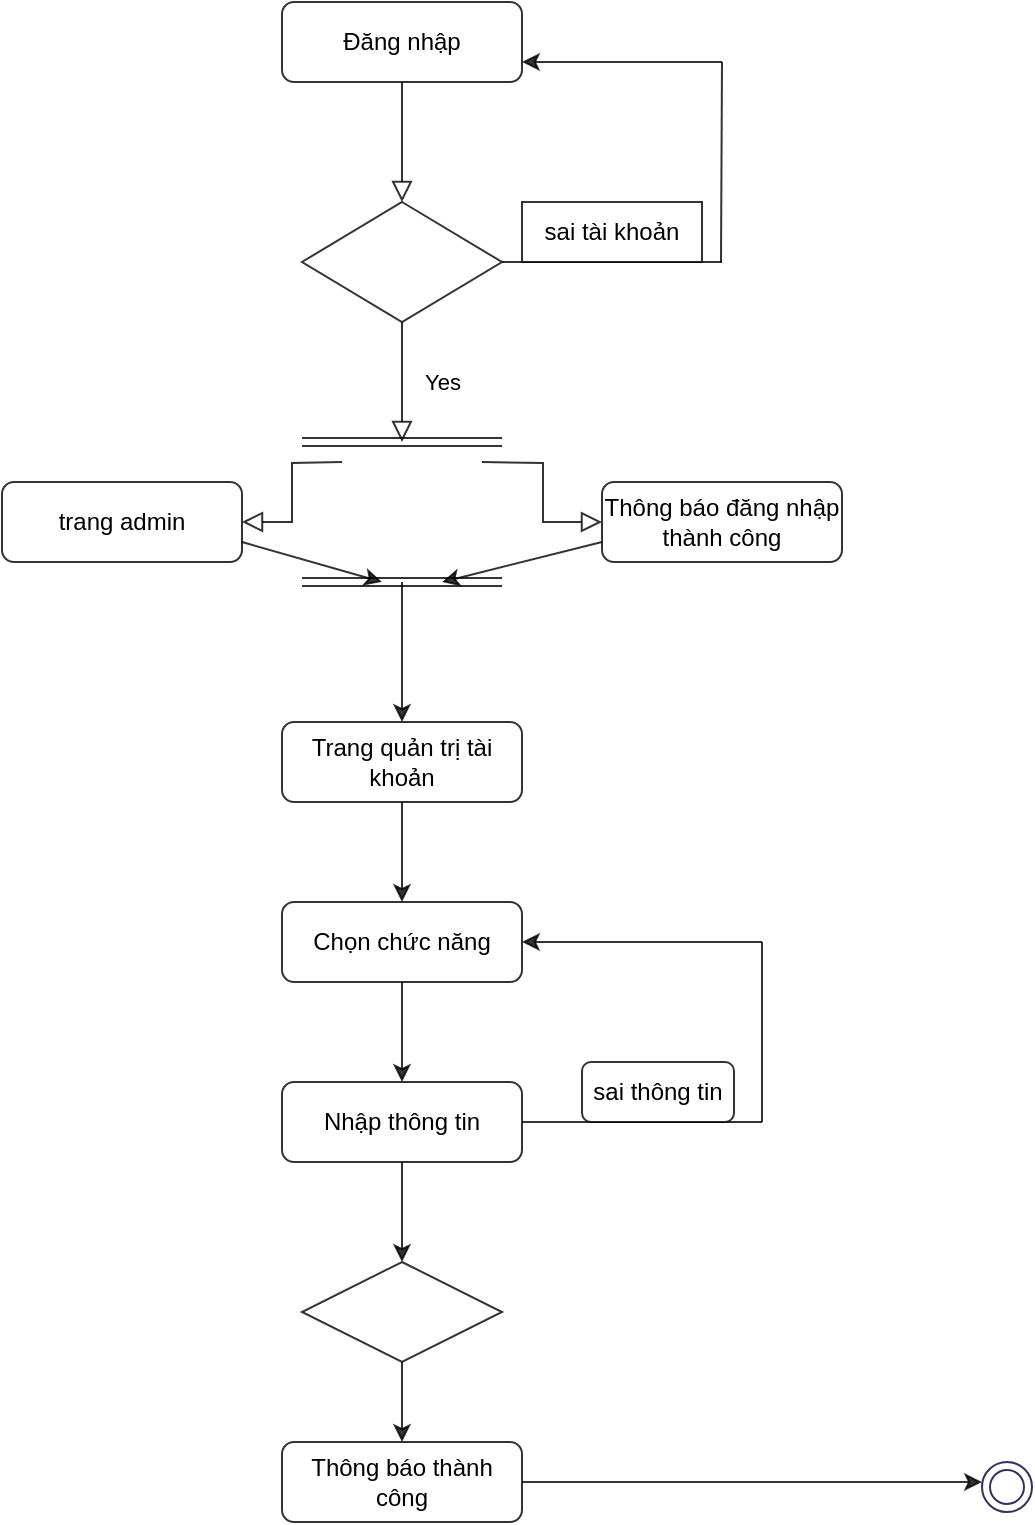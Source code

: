 <mxfile version="15.3.8" type="github" pages="4">
  <diagram id="C5RBs43oDa-KdzZeNtuy" name="Page-1">
    <mxGraphModel dx="782" dy="706" grid="0" gridSize="10" guides="1" tooltips="1" connect="1" arrows="1" fold="1" page="1" pageScale="1" pageWidth="827" pageHeight="1169" math="0" shadow="0">
      <root>
        <mxCell id="WIyWlLk6GJQsqaUBKTNV-0" />
        <mxCell id="WIyWlLk6GJQsqaUBKTNV-1" parent="WIyWlLk6GJQsqaUBKTNV-0" />
        <mxCell id="WIyWlLk6GJQsqaUBKTNV-2" value="" style="rounded=0;html=1;jettySize=auto;orthogonalLoop=1;fontSize=11;endArrow=block;endFill=0;endSize=8;strokeWidth=1;shadow=0;labelBackgroundColor=none;edgeStyle=orthogonalEdgeStyle;opacity=80;" parent="WIyWlLk6GJQsqaUBKTNV-1" source="WIyWlLk6GJQsqaUBKTNV-3" target="WIyWlLk6GJQsqaUBKTNV-6" edge="1">
          <mxGeometry relative="1" as="geometry" />
        </mxCell>
        <mxCell id="WIyWlLk6GJQsqaUBKTNV-3" value="Đăng nhập" style="rounded=1;whiteSpace=wrap;html=1;fontSize=12;glass=0;strokeWidth=1;shadow=0;opacity=80;" parent="WIyWlLk6GJQsqaUBKTNV-1" vertex="1">
          <mxGeometry x="160" y="70" width="120" height="40" as="geometry" />
        </mxCell>
        <mxCell id="WIyWlLk6GJQsqaUBKTNV-4" value="Yes" style="rounded=0;html=1;jettySize=auto;orthogonalLoop=1;fontSize=11;endArrow=block;endFill=0;endSize=8;strokeWidth=1;shadow=0;labelBackgroundColor=none;edgeStyle=orthogonalEdgeStyle;opacity=80;" parent="WIyWlLk6GJQsqaUBKTNV-1" source="WIyWlLk6GJQsqaUBKTNV-6" edge="1">
          <mxGeometry y="20" relative="1" as="geometry">
            <mxPoint as="offset" />
            <mxPoint x="220" y="290" as="targetPoint" />
          </mxGeometry>
        </mxCell>
        <mxCell id="WIyWlLk6GJQsqaUBKTNV-6" value="" style="rhombus;whiteSpace=wrap;html=1;shadow=0;fontFamily=Helvetica;fontSize=12;align=center;strokeWidth=1;spacing=6;spacingTop=-4;opacity=80;" parent="WIyWlLk6GJQsqaUBKTNV-1" vertex="1">
          <mxGeometry x="170" y="170" width="100" height="60" as="geometry" />
        </mxCell>
        <mxCell id="WIyWlLk6GJQsqaUBKTNV-9" value="" style="edgeStyle=orthogonalEdgeStyle;rounded=0;html=1;jettySize=auto;orthogonalLoop=1;fontSize=11;endArrow=block;endFill=0;endSize=8;strokeWidth=1;shadow=0;labelBackgroundColor=none;entryX=0;entryY=0.5;entryDx=0;entryDy=0;opacity=80;" parent="WIyWlLk6GJQsqaUBKTNV-1" target="WIyWlLk6GJQsqaUBKTNV-12" edge="1">
          <mxGeometry y="10" relative="1" as="geometry">
            <mxPoint as="offset" />
            <mxPoint x="260" y="300" as="sourcePoint" />
            <mxPoint x="310" y="330" as="targetPoint" />
          </mxGeometry>
        </mxCell>
        <mxCell id="WIyWlLk6GJQsqaUBKTNV-11" value="Trang quản trị tài khoản" style="rounded=1;whiteSpace=wrap;html=1;fontSize=12;glass=0;strokeWidth=1;shadow=0;opacity=80;" parent="WIyWlLk6GJQsqaUBKTNV-1" vertex="1">
          <mxGeometry x="160" y="430" width="120" height="40" as="geometry" />
        </mxCell>
        <mxCell id="WIyWlLk6GJQsqaUBKTNV-12" value="Thông báo đăng nhập thành công" style="rounded=1;whiteSpace=wrap;html=1;fontSize=12;glass=0;strokeWidth=1;shadow=0;opacity=80;" parent="WIyWlLk6GJQsqaUBKTNV-1" vertex="1">
          <mxGeometry x="320" y="310" width="120" height="40" as="geometry" />
        </mxCell>
        <mxCell id="V7DkwwQcr6JRiDlDcgvB-3" value="" style="endArrow=none;html=1;exitX=1;exitY=0.5;exitDx=0;exitDy=0;opacity=80;" parent="WIyWlLk6GJQsqaUBKTNV-1" source="WIyWlLk6GJQsqaUBKTNV-6" edge="1">
          <mxGeometry width="50" height="50" relative="1" as="geometry">
            <mxPoint x="380" y="390" as="sourcePoint" />
            <mxPoint x="380" y="200" as="targetPoint" />
          </mxGeometry>
        </mxCell>
        <mxCell id="V7DkwwQcr6JRiDlDcgvB-5" value="" style="endArrow=none;html=1;opacity=80;" parent="WIyWlLk6GJQsqaUBKTNV-1" edge="1">
          <mxGeometry width="50" height="50" relative="1" as="geometry">
            <mxPoint x="379.5" y="200" as="sourcePoint" />
            <mxPoint x="380" y="100" as="targetPoint" />
          </mxGeometry>
        </mxCell>
        <mxCell id="V7DkwwQcr6JRiDlDcgvB-6" value="" style="endArrow=classic;html=1;entryX=1;entryY=0.75;entryDx=0;entryDy=0;opacity=80;" parent="WIyWlLk6GJQsqaUBKTNV-1" target="WIyWlLk6GJQsqaUBKTNV-3" edge="1">
          <mxGeometry width="50" height="50" relative="1" as="geometry">
            <mxPoint x="380" y="100" as="sourcePoint" />
            <mxPoint x="430" y="340" as="targetPoint" />
          </mxGeometry>
        </mxCell>
        <mxCell id="V7DkwwQcr6JRiDlDcgvB-7" value="sai tài khoản" style="whiteSpace=wrap;html=1;opacity=80;" parent="WIyWlLk6GJQsqaUBKTNV-1" vertex="1">
          <mxGeometry x="280" y="170" width="90" height="30" as="geometry" />
        </mxCell>
        <mxCell id="V7DkwwQcr6JRiDlDcgvB-9" value="trang admin" style="rounded=1;whiteSpace=wrap;html=1;fontSize=12;glass=0;strokeWidth=1;shadow=0;opacity=80;" parent="WIyWlLk6GJQsqaUBKTNV-1" vertex="1">
          <mxGeometry x="20" y="310" width="120" height="40" as="geometry" />
        </mxCell>
        <mxCell id="V7DkwwQcr6JRiDlDcgvB-10" value="" style="shape=link;html=1;opacity=80;" parent="WIyWlLk6GJQsqaUBKTNV-1" edge="1">
          <mxGeometry width="100" relative="1" as="geometry">
            <mxPoint x="170" y="290" as="sourcePoint" />
            <mxPoint x="270" y="290" as="targetPoint" />
          </mxGeometry>
        </mxCell>
        <mxCell id="V7DkwwQcr6JRiDlDcgvB-12" value="" style="edgeStyle=orthogonalEdgeStyle;rounded=0;html=1;jettySize=auto;orthogonalLoop=1;fontSize=11;endArrow=block;endFill=0;endSize=8;strokeWidth=1;shadow=0;labelBackgroundColor=none;entryX=1;entryY=0.5;entryDx=0;entryDy=0;opacity=80;" parent="WIyWlLk6GJQsqaUBKTNV-1" target="V7DkwwQcr6JRiDlDcgvB-9" edge="1">
          <mxGeometry y="10" relative="1" as="geometry">
            <mxPoint as="offset" />
            <mxPoint x="190" y="300" as="sourcePoint" />
            <mxPoint x="330" y="340" as="targetPoint" />
          </mxGeometry>
        </mxCell>
        <mxCell id="V7DkwwQcr6JRiDlDcgvB-15" value="" style="shape=link;html=1;width=-4;opacity=80;" parent="WIyWlLk6GJQsqaUBKTNV-1" edge="1">
          <mxGeometry width="100" relative="1" as="geometry">
            <mxPoint x="170" y="360" as="sourcePoint" />
            <mxPoint x="270" y="360" as="targetPoint" />
          </mxGeometry>
        </mxCell>
        <mxCell id="V7DkwwQcr6JRiDlDcgvB-16" value="" style="endArrow=classic;html=1;exitX=1;exitY=0.75;exitDx=0;exitDy=0;opacity=80;" parent="WIyWlLk6GJQsqaUBKTNV-1" source="V7DkwwQcr6JRiDlDcgvB-9" edge="1">
          <mxGeometry width="50" height="50" relative="1" as="geometry">
            <mxPoint x="380" y="390" as="sourcePoint" />
            <mxPoint x="210" y="360" as="targetPoint" />
          </mxGeometry>
        </mxCell>
        <mxCell id="V7DkwwQcr6JRiDlDcgvB-18" value="" style="endArrow=classic;html=1;exitX=0;exitY=0.75;exitDx=0;exitDy=0;opacity=80;" parent="WIyWlLk6GJQsqaUBKTNV-1" source="WIyWlLk6GJQsqaUBKTNV-12" edge="1">
          <mxGeometry width="50" height="50" relative="1" as="geometry">
            <mxPoint x="380" y="390" as="sourcePoint" />
            <mxPoint x="240" y="360" as="targetPoint" />
          </mxGeometry>
        </mxCell>
        <mxCell id="V7DkwwQcr6JRiDlDcgvB-19" value="" style="endArrow=classic;html=1;entryX=0.5;entryY=0;entryDx=0;entryDy=0;opacity=80;" parent="WIyWlLk6GJQsqaUBKTNV-1" target="WIyWlLk6GJQsqaUBKTNV-11" edge="1">
          <mxGeometry width="50" height="50" relative="1" as="geometry">
            <mxPoint x="220" y="360" as="sourcePoint" />
            <mxPoint x="430" y="340" as="targetPoint" />
          </mxGeometry>
        </mxCell>
        <mxCell id="V7DkwwQcr6JRiDlDcgvB-20" value="Chọn chức năng" style="rounded=1;whiteSpace=wrap;html=1;fontSize=12;glass=0;strokeWidth=1;shadow=0;opacity=80;" parent="WIyWlLk6GJQsqaUBKTNV-1" vertex="1">
          <mxGeometry x="160" y="520" width="120" height="40" as="geometry" />
        </mxCell>
        <mxCell id="V7DkwwQcr6JRiDlDcgvB-22" value="" style="endArrow=classic;html=1;exitX=0.5;exitY=1;exitDx=0;exitDy=0;opacity=80;" parent="WIyWlLk6GJQsqaUBKTNV-1" source="WIyWlLk6GJQsqaUBKTNV-11" edge="1">
          <mxGeometry width="50" height="50" relative="1" as="geometry">
            <mxPoint x="380" y="380" as="sourcePoint" />
            <mxPoint x="220" y="520" as="targetPoint" />
          </mxGeometry>
        </mxCell>
        <mxCell id="V7DkwwQcr6JRiDlDcgvB-23" value="Nhập thông tin" style="rounded=1;whiteSpace=wrap;html=1;fontSize=12;glass=0;strokeWidth=1;shadow=0;opacity=80;" parent="WIyWlLk6GJQsqaUBKTNV-1" vertex="1">
          <mxGeometry x="160" y="610" width="120" height="40" as="geometry" />
        </mxCell>
        <mxCell id="V7DkwwQcr6JRiDlDcgvB-24" value="" style="endArrow=classic;html=1;exitX=0.5;exitY=1;exitDx=0;exitDy=0;entryX=0.5;entryY=0;entryDx=0;entryDy=0;opacity=80;" parent="WIyWlLk6GJQsqaUBKTNV-1" source="V7DkwwQcr6JRiDlDcgvB-20" target="V7DkwwQcr6JRiDlDcgvB-23" edge="1">
          <mxGeometry width="50" height="50" relative="1" as="geometry">
            <mxPoint x="380" y="490" as="sourcePoint" />
            <mxPoint x="430" y="440" as="targetPoint" />
          </mxGeometry>
        </mxCell>
        <mxCell id="V7DkwwQcr6JRiDlDcgvB-26" value="" style="endArrow=none;html=1;exitX=1;exitY=0.5;exitDx=0;exitDy=0;opacity=80;" parent="WIyWlLk6GJQsqaUBKTNV-1" source="V7DkwwQcr6JRiDlDcgvB-23" edge="1">
          <mxGeometry width="50" height="50" relative="1" as="geometry">
            <mxPoint x="380" y="590" as="sourcePoint" />
            <mxPoint x="400" y="630" as="targetPoint" />
          </mxGeometry>
        </mxCell>
        <mxCell id="V7DkwwQcr6JRiDlDcgvB-27" value="" style="endArrow=none;html=1;opacity=80;" parent="WIyWlLk6GJQsqaUBKTNV-1" edge="1">
          <mxGeometry width="50" height="50" relative="1" as="geometry">
            <mxPoint x="400" y="630" as="sourcePoint" />
            <mxPoint x="400" y="540" as="targetPoint" />
          </mxGeometry>
        </mxCell>
        <mxCell id="V7DkwwQcr6JRiDlDcgvB-29" value="" style="endArrow=classic;html=1;entryX=1;entryY=0.5;entryDx=0;entryDy=0;opacity=80;" parent="WIyWlLk6GJQsqaUBKTNV-1" target="V7DkwwQcr6JRiDlDcgvB-20" edge="1">
          <mxGeometry width="50" height="50" relative="1" as="geometry">
            <mxPoint x="400" y="540" as="sourcePoint" />
            <mxPoint x="430" y="540" as="targetPoint" />
          </mxGeometry>
        </mxCell>
        <mxCell id="V7DkwwQcr6JRiDlDcgvB-30" value="sai thông tin" style="rounded=1;whiteSpace=wrap;html=1;opacity=80;" parent="WIyWlLk6GJQsqaUBKTNV-1" vertex="1">
          <mxGeometry x="310" y="600" width="76" height="30" as="geometry" />
        </mxCell>
        <mxCell id="V7DkwwQcr6JRiDlDcgvB-31" value="" style="rhombus;whiteSpace=wrap;html=1;opacity=80;" parent="WIyWlLk6GJQsqaUBKTNV-1" vertex="1">
          <mxGeometry x="170" y="700" width="100" height="50" as="geometry" />
        </mxCell>
        <mxCell id="V7DkwwQcr6JRiDlDcgvB-33" value="" style="endArrow=classic;html=1;exitX=0.5;exitY=1;exitDx=0;exitDy=0;entryX=0.5;entryY=0;entryDx=0;entryDy=0;opacity=80;" parent="WIyWlLk6GJQsqaUBKTNV-1" source="V7DkwwQcr6JRiDlDcgvB-23" target="V7DkwwQcr6JRiDlDcgvB-31" edge="1">
          <mxGeometry width="50" height="50" relative="1" as="geometry">
            <mxPoint x="380" y="490" as="sourcePoint" />
            <mxPoint x="430" y="440" as="targetPoint" />
          </mxGeometry>
        </mxCell>
        <mxCell id="V7DkwwQcr6JRiDlDcgvB-35" value="Thông báo thành công" style="rounded=1;whiteSpace=wrap;html=1;fontSize=12;glass=0;strokeWidth=1;shadow=0;opacity=80;" parent="WIyWlLk6GJQsqaUBKTNV-1" vertex="1">
          <mxGeometry x="160" y="790" width="120" height="40" as="geometry" />
        </mxCell>
        <mxCell id="V7DkwwQcr6JRiDlDcgvB-36" value="" style="endArrow=classic;html=1;exitX=0.5;exitY=1;exitDx=0;exitDy=0;opacity=80;" parent="WIyWlLk6GJQsqaUBKTNV-1" source="V7DkwwQcr6JRiDlDcgvB-31" target="V7DkwwQcr6JRiDlDcgvB-35" edge="1">
          <mxGeometry width="50" height="50" relative="1" as="geometry">
            <mxPoint x="380" y="680" as="sourcePoint" />
            <mxPoint x="430" y="630" as="targetPoint" />
          </mxGeometry>
        </mxCell>
        <mxCell id="V7DkwwQcr6JRiDlDcgvB-37" value="" style="endArrow=classic;html=1;opacity=80;" parent="WIyWlLk6GJQsqaUBKTNV-1" edge="1">
          <mxGeometry width="50" height="50" relative="1" as="geometry">
            <mxPoint x="280" y="810" as="sourcePoint" />
            <mxPoint x="510" y="810" as="targetPoint" />
          </mxGeometry>
        </mxCell>
        <mxCell id="V7DkwwQcr6JRiDlDcgvB-38" value="" style="ellipse;shape=doubleEllipse;whiteSpace=wrap;html=1;aspect=fixed;strokeColor=#000033;opacity=80;" parent="WIyWlLk6GJQsqaUBKTNV-1" vertex="1">
          <mxGeometry x="510" y="800" width="25" height="25" as="geometry" />
        </mxCell>
      </root>
    </mxGraphModel>
  </diagram>
  <diagram id="ykFhUB8AY5Kkw9Ysi778" name="Page-2">
    <mxGraphModel dx="782" dy="706" grid="1" gridSize="10" guides="1" tooltips="1" connect="1" arrows="1" fold="1" page="1" pageScale="1" pageWidth="827" pageHeight="1169" background="none" math="0" shadow="0">
      <root>
        <mxCell id="itMjBbJYnPVh6DlZqISK-0" />
        <mxCell id="itMjBbJYnPVh6DlZqISK-1" parent="itMjBbJYnPVh6DlZqISK-0" />
        <mxCell id="LQT31I-uwIE2f66V96Cz-0" value="" style="ellipse;shape=doubleEllipse;whiteSpace=wrap;html=1;aspect=fixed;strokeColor=#000033;opacity=80;" parent="itMjBbJYnPVh6DlZqISK-1" vertex="1">
          <mxGeometry x="210" y="110" width="30" height="30" as="geometry" />
        </mxCell>
        <mxCell id="LQT31I-uwIE2f66V96Cz-1" value="" style="endArrow=classic;html=1;opacity=80;exitX=0.5;exitY=1;exitDx=0;exitDy=0;" parent="itMjBbJYnPVh6DlZqISK-1" source="LQT31I-uwIE2f66V96Cz-0" target="LQT31I-uwIE2f66V96Cz-2" edge="1">
          <mxGeometry width="50" height="50" relative="1" as="geometry">
            <mxPoint x="380" y="380" as="sourcePoint" />
            <mxPoint x="225" y="180" as="targetPoint" />
          </mxGeometry>
        </mxCell>
        <mxCell id="LQT31I-uwIE2f66V96Cz-8" style="edgeStyle=orthogonalEdgeStyle;rounded=0;orthogonalLoop=1;jettySize=auto;html=1;exitX=0.5;exitY=1;exitDx=0;exitDy=0;entryX=0.5;entryY=0;entryDx=0;entryDy=0;opacity=80;" parent="itMjBbJYnPVh6DlZqISK-1" source="LQT31I-uwIE2f66V96Cz-2" target="LQT31I-uwIE2f66V96Cz-3" edge="1">
          <mxGeometry relative="1" as="geometry" />
        </mxCell>
        <mxCell id="LQT31I-uwIE2f66V96Cz-2" value="Đăng nhập" style="rounded=1;whiteSpace=wrap;html=1;strokeColor=#000033;opacity=80;" parent="itMjBbJYnPVh6DlZqISK-1" vertex="1">
          <mxGeometry x="172.5" y="170" width="105" height="50" as="geometry" />
        </mxCell>
        <mxCell id="LQT31I-uwIE2f66V96Cz-6" style="edgeStyle=orthogonalEdgeStyle;rounded=0;orthogonalLoop=1;jettySize=auto;html=1;exitX=0.5;exitY=1;exitDx=0;exitDy=0;entryX=0.443;entryY=-0.06;entryDx=0;entryDy=0;entryPerimeter=0;opacity=80;" parent="itMjBbJYnPVh6DlZqISK-1" source="LQT31I-uwIE2f66V96Cz-3" target="LQT31I-uwIE2f66V96Cz-4" edge="1">
          <mxGeometry relative="1" as="geometry" />
        </mxCell>
        <mxCell id="LQT31I-uwIE2f66V96Cz-3" value="Hiển thị trang đang nhập" style="rounded=1;whiteSpace=wrap;html=1;strokeColor=#000033;opacity=80;" parent="itMjBbJYnPVh6DlZqISK-1" vertex="1">
          <mxGeometry x="126.25" y="260" width="197.5" height="60" as="geometry" />
        </mxCell>
        <mxCell id="LQT31I-uwIE2f66V96Cz-9" style="edgeStyle=orthogonalEdgeStyle;rounded=0;orthogonalLoop=1;jettySize=auto;html=1;exitX=0.5;exitY=1;exitDx=0;exitDy=0;opacity=80;" parent="itMjBbJYnPVh6DlZqISK-1" source="LQT31I-uwIE2f66V96Cz-4" target="LQT31I-uwIE2f66V96Cz-5" edge="1">
          <mxGeometry relative="1" as="geometry" />
        </mxCell>
        <mxCell id="LQT31I-uwIE2f66V96Cz-4" value="Nhập thông tiin" style="rounded=1;whiteSpace=wrap;html=1;strokeColor=#000033;opacity=80;" parent="itMjBbJYnPVh6DlZqISK-1" vertex="1">
          <mxGeometry x="179" y="370" width="105" height="50" as="geometry" />
        </mxCell>
        <mxCell id="LQT31I-uwIE2f66V96Cz-11" value="" style="edgeStyle=orthogonalEdgeStyle;rounded=0;orthogonalLoop=1;jettySize=auto;html=1;opacity=80;" parent="itMjBbJYnPVh6DlZqISK-1" source="LQT31I-uwIE2f66V96Cz-5" target="LQT31I-uwIE2f66V96Cz-4" edge="1">
          <mxGeometry relative="1" as="geometry" />
        </mxCell>
        <mxCell id="LQT31I-uwIE2f66V96Cz-13" style="edgeStyle=orthogonalEdgeStyle;rounded=0;orthogonalLoop=1;jettySize=auto;html=1;exitX=0.5;exitY=1;exitDx=0;exitDy=0;entryX=0.5;entryY=0;entryDx=0;entryDy=0;opacity=80;" parent="itMjBbJYnPVh6DlZqISK-1" source="LQT31I-uwIE2f66V96Cz-5" target="LQT31I-uwIE2f66V96Cz-10" edge="1">
          <mxGeometry relative="1" as="geometry" />
        </mxCell>
        <mxCell id="LQT31I-uwIE2f66V96Cz-5" value="Nhấn nút dăng nhập" style="rounded=1;whiteSpace=wrap;html=1;strokeColor=#000033;opacity=80;" parent="itMjBbJYnPVh6DlZqISK-1" vertex="1">
          <mxGeometry x="179" y="470" width="105" height="50" as="geometry" />
        </mxCell>
        <mxCell id="LQT31I-uwIE2f66V96Cz-15" style="edgeStyle=orthogonalEdgeStyle;rounded=0;orthogonalLoop=1;jettySize=auto;html=1;exitX=0.5;exitY=1;exitDx=0;exitDy=0;opacity=80;" parent="itMjBbJYnPVh6DlZqISK-1" source="LQT31I-uwIE2f66V96Cz-10" edge="1">
          <mxGeometry relative="1" as="geometry">
            <mxPoint x="232" y="680" as="targetPoint" />
          </mxGeometry>
        </mxCell>
        <mxCell id="LQT31I-uwIE2f66V96Cz-16" style="edgeStyle=orthogonalEdgeStyle;rounded=0;orthogonalLoop=1;jettySize=auto;html=1;exitX=1;exitY=0.5;exitDx=0;exitDy=0;opacity=80;" parent="itMjBbJYnPVh6DlZqISK-1" source="LQT31I-uwIE2f66V96Cz-10" target="LQT31I-uwIE2f66V96Cz-17" edge="1">
          <mxGeometry relative="1" as="geometry">
            <mxPoint x="500" y="590" as="targetPoint" />
          </mxGeometry>
        </mxCell>
        <mxCell id="LQT31I-uwIE2f66V96Cz-10" value="" style="rhombus;whiteSpace=wrap;html=1;strokeColor=#000033;opacity=80;" parent="itMjBbJYnPVh6DlZqISK-1" vertex="1">
          <mxGeometry x="175.75" y="560" width="111.5" height="60" as="geometry" />
        </mxCell>
        <mxCell id="LQT31I-uwIE2f66V96Cz-14" value="" style="shape=link;html=1;opacity=80;" parent="itMjBbJYnPVh6DlZqISK-1" edge="1">
          <mxGeometry width="100" relative="1" as="geometry">
            <mxPoint x="100" y="680" as="sourcePoint" />
            <mxPoint x="370" y="680" as="targetPoint" />
          </mxGeometry>
        </mxCell>
        <mxCell id="LQT31I-uwIE2f66V96Cz-17" value="" style="ellipse;shape=doubleEllipse;whiteSpace=wrap;html=1;aspect=fixed;strokeColor=#000033;opacity=80;" parent="itMjBbJYnPVh6DlZqISK-1" vertex="1">
          <mxGeometry x="460" y="575" width="30" height="30" as="geometry" />
        </mxCell>
        <mxCell id="LQT31I-uwIE2f66V96Cz-23" style="edgeStyle=orthogonalEdgeStyle;rounded=0;orthogonalLoop=1;jettySize=auto;html=1;exitX=0.5;exitY=1;exitDx=0;exitDy=0;opacity=80;" parent="itMjBbJYnPVh6DlZqISK-1" source="LQT31I-uwIE2f66V96Cz-18" edge="1">
          <mxGeometry relative="1" as="geometry">
            <mxPoint x="200" y="840" as="targetPoint" />
          </mxGeometry>
        </mxCell>
        <mxCell id="LQT31I-uwIE2f66V96Cz-18" value="Trang chủ" style="rounded=1;whiteSpace=wrap;html=1;strokeColor=#000033;opacity=80;" parent="itMjBbJYnPVh6DlZqISK-1" vertex="1">
          <mxGeometry x="50" y="750" width="105" height="50" as="geometry" />
        </mxCell>
        <mxCell id="LQT31I-uwIE2f66V96Cz-24" style="edgeStyle=orthogonalEdgeStyle;rounded=0;orthogonalLoop=1;jettySize=auto;html=1;exitX=0.5;exitY=1;exitDx=0;exitDy=0;opacity=80;" parent="itMjBbJYnPVh6DlZqISK-1" source="LQT31I-uwIE2f66V96Cz-19" edge="1">
          <mxGeometry relative="1" as="geometry">
            <mxPoint x="260" y="840" as="targetPoint" />
          </mxGeometry>
        </mxCell>
        <mxCell id="LQT31I-uwIE2f66V96Cz-19" value="Thông báo đăng nhập thành công" style="rounded=1;whiteSpace=wrap;html=1;strokeColor=#000033;opacity=80;" parent="itMjBbJYnPVh6DlZqISK-1" vertex="1">
          <mxGeometry x="340" y="750" width="105" height="50" as="geometry" />
        </mxCell>
        <mxCell id="LQT31I-uwIE2f66V96Cz-20" value="" style="shape=link;html=1;opacity=80;" parent="itMjBbJYnPVh6DlZqISK-1" edge="1">
          <mxGeometry width="100" relative="1" as="geometry">
            <mxPoint x="160" y="840" as="sourcePoint" />
            <mxPoint x="290" y="840" as="targetPoint" />
            <Array as="points">
              <mxPoint x="220" y="840" />
            </Array>
          </mxGeometry>
        </mxCell>
        <mxCell id="LQT31I-uwIE2f66V96Cz-21" value="" style="endArrow=classic;html=1;opacity=80;" parent="itMjBbJYnPVh6DlZqISK-1" edge="1">
          <mxGeometry width="50" height="50" relative="1" as="geometry">
            <mxPoint x="230" y="840" as="sourcePoint" />
            <mxPoint x="230" y="880" as="targetPoint" />
          </mxGeometry>
        </mxCell>
        <mxCell id="LQT31I-uwIE2f66V96Cz-22" value="" style="ellipse;shape=doubleEllipse;whiteSpace=wrap;html=1;aspect=fixed;strokeColor=#000033;opacity=80;" parent="itMjBbJYnPVh6DlZqISK-1" vertex="1">
          <mxGeometry x="216.5" y="880" width="30" height="30" as="geometry" />
        </mxCell>
        <mxCell id="LQT31I-uwIE2f66V96Cz-25" value="" style="endArrow=classic;html=1;opacity=80;" parent="itMjBbJYnPVh6DlZqISK-1" edge="1">
          <mxGeometry width="50" height="50" relative="1" as="geometry">
            <mxPoint x="170" y="680" as="sourcePoint" />
            <mxPoint x="100" y="750" as="targetPoint" />
          </mxGeometry>
        </mxCell>
        <mxCell id="LQT31I-uwIE2f66V96Cz-26" value="" style="endArrow=classic;html=1;opacity=80;entryX=0.5;entryY=0;entryDx=0;entryDy=0;" parent="itMjBbJYnPVh6DlZqISK-1" target="LQT31I-uwIE2f66V96Cz-19" edge="1">
          <mxGeometry width="50" height="50" relative="1" as="geometry">
            <mxPoint x="300" y="680" as="sourcePoint" />
            <mxPoint x="110" y="760" as="targetPoint" />
          </mxGeometry>
        </mxCell>
        <mxCell id="LQT31I-uwIE2f66V96Cz-27" value="sai tài khoản" style="rounded=1;whiteSpace=wrap;html=1;strokeColor=#000033;opacity=80;" parent="itMjBbJYnPVh6DlZqISK-1" vertex="1">
          <mxGeometry x="310" y="560" width="100" height="25" as="geometry" />
        </mxCell>
        <mxCell id="LQT31I-uwIE2f66V96Cz-28" value="Tài khoản mật khẩu đang sử dụng" style="text;html=1;strokeColor=none;fillColor=none;align=center;verticalAlign=middle;whiteSpace=wrap;rounded=0;opacity=80;" parent="itMjBbJYnPVh6DlZqISK-1" vertex="1">
          <mxGeometry x="60" y="640" width="170" height="20" as="geometry" />
        </mxCell>
      </root>
    </mxGraphModel>
  </diagram>
  <diagram id="l_IzB50cU8nT9mvXzQMV" name="Page-3">
    <mxGraphModel dx="782" dy="706" grid="1" gridSize="10" guides="1" tooltips="1" connect="1" arrows="1" fold="1" page="1" pageScale="1" pageWidth="827" pageHeight="1169" math="0" shadow="0">
      <root>
        <mxCell id="v0zOruqw-U3GGtCakOmk-0" />
        <mxCell id="v0zOruqw-U3GGtCakOmk-1" parent="v0zOruqw-U3GGtCakOmk-0" />
        <mxCell id="oFEJsuBwixzfTZipwdrx-0" value="" style="rounded=0;html=1;jettySize=auto;orthogonalLoop=1;fontSize=11;endArrow=block;endFill=0;endSize=8;strokeWidth=1;shadow=0;labelBackgroundColor=none;edgeStyle=orthogonalEdgeStyle;opacity=80;" parent="v0zOruqw-U3GGtCakOmk-1" source="oFEJsuBwixzfTZipwdrx-1" target="oFEJsuBwixzfTZipwdrx-3" edge="1">
          <mxGeometry relative="1" as="geometry" />
        </mxCell>
        <mxCell id="oFEJsuBwixzfTZipwdrx-1" value="Đăng nhập" style="rounded=1;whiteSpace=wrap;html=1;fontSize=12;glass=0;strokeWidth=1;shadow=0;opacity=80;" parent="v0zOruqw-U3GGtCakOmk-1" vertex="1">
          <mxGeometry x="160" y="70" width="120" height="40" as="geometry" />
        </mxCell>
        <mxCell id="oFEJsuBwixzfTZipwdrx-2" value="Yes" style="rounded=0;html=1;jettySize=auto;orthogonalLoop=1;fontSize=11;endArrow=block;endFill=0;endSize=8;strokeWidth=1;shadow=0;labelBackgroundColor=none;edgeStyle=orthogonalEdgeStyle;opacity=80;" parent="v0zOruqw-U3GGtCakOmk-1" source="oFEJsuBwixzfTZipwdrx-3" edge="1">
          <mxGeometry y="20" relative="1" as="geometry">
            <mxPoint as="offset" />
            <mxPoint x="220" y="290" as="targetPoint" />
          </mxGeometry>
        </mxCell>
        <mxCell id="oFEJsuBwixzfTZipwdrx-3" value="" style="rhombus;whiteSpace=wrap;html=1;shadow=0;fontFamily=Helvetica;fontSize=12;align=center;strokeWidth=1;spacing=6;spacingTop=-4;opacity=80;" parent="v0zOruqw-U3GGtCakOmk-1" vertex="1">
          <mxGeometry x="170" y="170" width="100" height="60" as="geometry" />
        </mxCell>
        <mxCell id="oFEJsuBwixzfTZipwdrx-4" value="" style="edgeStyle=orthogonalEdgeStyle;rounded=0;html=1;jettySize=auto;orthogonalLoop=1;fontSize=11;endArrow=block;endFill=0;endSize=8;strokeWidth=1;shadow=0;labelBackgroundColor=none;entryX=0;entryY=0.5;entryDx=0;entryDy=0;opacity=80;" parent="v0zOruqw-U3GGtCakOmk-1" target="oFEJsuBwixzfTZipwdrx-6" edge="1">
          <mxGeometry y="10" relative="1" as="geometry">
            <mxPoint as="offset" />
            <mxPoint x="260" y="300" as="sourcePoint" />
            <mxPoint x="310" y="330" as="targetPoint" />
          </mxGeometry>
        </mxCell>
        <mxCell id="oFEJsuBwixzfTZipwdrx-5" value="Hiển thị danh sách sản phẩm" style="rounded=1;whiteSpace=wrap;html=1;fontSize=12;glass=0;strokeWidth=1;shadow=0;opacity=80;" parent="v0zOruqw-U3GGtCakOmk-1" vertex="1">
          <mxGeometry x="160" y="430" width="120" height="40" as="geometry" />
        </mxCell>
        <mxCell id="oFEJsuBwixzfTZipwdrx-6" value="Thông báo đăng nhập thành công" style="rounded=1;whiteSpace=wrap;html=1;fontSize=12;glass=0;strokeWidth=1;shadow=0;opacity=80;" parent="v0zOruqw-U3GGtCakOmk-1" vertex="1">
          <mxGeometry x="320" y="310" width="120" height="40" as="geometry" />
        </mxCell>
        <mxCell id="oFEJsuBwixzfTZipwdrx-7" value="" style="endArrow=none;html=1;exitX=1;exitY=0.5;exitDx=0;exitDy=0;opacity=80;" parent="v0zOruqw-U3GGtCakOmk-1" source="oFEJsuBwixzfTZipwdrx-3" edge="1">
          <mxGeometry width="50" height="50" relative="1" as="geometry">
            <mxPoint x="380" y="390" as="sourcePoint" />
            <mxPoint x="380" y="210" as="targetPoint" />
          </mxGeometry>
        </mxCell>
        <mxCell id="oFEJsuBwixzfTZipwdrx-8" value="" style="endArrow=none;html=1;opacity=80;" parent="v0zOruqw-U3GGtCakOmk-1" edge="1">
          <mxGeometry width="50" height="50" relative="1" as="geometry">
            <mxPoint x="380" y="210" as="sourcePoint" />
            <mxPoint x="380" y="100" as="targetPoint" />
          </mxGeometry>
        </mxCell>
        <mxCell id="oFEJsuBwixzfTZipwdrx-9" value="" style="endArrow=classic;html=1;entryX=1;entryY=0.75;entryDx=0;entryDy=0;opacity=80;" parent="v0zOruqw-U3GGtCakOmk-1" target="oFEJsuBwixzfTZipwdrx-1" edge="1">
          <mxGeometry width="50" height="50" relative="1" as="geometry">
            <mxPoint x="380" y="100" as="sourcePoint" />
            <mxPoint x="430" y="340" as="targetPoint" />
          </mxGeometry>
        </mxCell>
        <mxCell id="oFEJsuBwixzfTZipwdrx-10" value="sai tài khoản" style="whiteSpace=wrap;html=1;opacity=80;" parent="v0zOruqw-U3GGtCakOmk-1" vertex="1">
          <mxGeometry x="280" y="180" width="90" height="30" as="geometry" />
        </mxCell>
        <mxCell id="oFEJsuBwixzfTZipwdrx-11" value="Trang chủ" style="rounded=1;whiteSpace=wrap;html=1;fontSize=12;glass=0;strokeWidth=1;shadow=0;opacity=80;" parent="v0zOruqw-U3GGtCakOmk-1" vertex="1">
          <mxGeometry x="20" y="310" width="120" height="40" as="geometry" />
        </mxCell>
        <mxCell id="oFEJsuBwixzfTZipwdrx-12" value="" style="shape=link;html=1;opacity=80;" parent="v0zOruqw-U3GGtCakOmk-1" edge="1">
          <mxGeometry width="100" relative="1" as="geometry">
            <mxPoint x="170" y="290" as="sourcePoint" />
            <mxPoint x="270" y="290" as="targetPoint" />
          </mxGeometry>
        </mxCell>
        <mxCell id="oFEJsuBwixzfTZipwdrx-13" value="" style="edgeStyle=orthogonalEdgeStyle;rounded=0;html=1;jettySize=auto;orthogonalLoop=1;fontSize=11;endArrow=block;endFill=0;endSize=8;strokeWidth=1;shadow=0;labelBackgroundColor=none;entryX=1;entryY=0.5;entryDx=0;entryDy=0;opacity=80;" parent="v0zOruqw-U3GGtCakOmk-1" target="oFEJsuBwixzfTZipwdrx-11" edge="1">
          <mxGeometry y="10" relative="1" as="geometry">
            <mxPoint as="offset" />
            <mxPoint x="190" y="300" as="sourcePoint" />
            <mxPoint x="330" y="340" as="targetPoint" />
          </mxGeometry>
        </mxCell>
        <mxCell id="oFEJsuBwixzfTZipwdrx-14" value="" style="shape=link;html=1;width=-4;opacity=80;" parent="v0zOruqw-U3GGtCakOmk-1" edge="1">
          <mxGeometry width="100" relative="1" as="geometry">
            <mxPoint x="170" y="360" as="sourcePoint" />
            <mxPoint x="270" y="360" as="targetPoint" />
          </mxGeometry>
        </mxCell>
        <mxCell id="oFEJsuBwixzfTZipwdrx-15" value="" style="endArrow=classic;html=1;exitX=1;exitY=0.75;exitDx=0;exitDy=0;opacity=80;" parent="v0zOruqw-U3GGtCakOmk-1" source="oFEJsuBwixzfTZipwdrx-11" edge="1">
          <mxGeometry width="50" height="50" relative="1" as="geometry">
            <mxPoint x="380" y="390" as="sourcePoint" />
            <mxPoint x="210" y="360" as="targetPoint" />
          </mxGeometry>
        </mxCell>
        <mxCell id="oFEJsuBwixzfTZipwdrx-16" value="" style="endArrow=classic;html=1;exitX=0;exitY=0.75;exitDx=0;exitDy=0;opacity=80;" parent="v0zOruqw-U3GGtCakOmk-1" source="oFEJsuBwixzfTZipwdrx-6" edge="1">
          <mxGeometry width="50" height="50" relative="1" as="geometry">
            <mxPoint x="380" y="390" as="sourcePoint" />
            <mxPoint x="240" y="360" as="targetPoint" />
          </mxGeometry>
        </mxCell>
        <mxCell id="oFEJsuBwixzfTZipwdrx-17" value="" style="endArrow=classic;html=1;entryX=0.5;entryY=0;entryDx=0;entryDy=0;opacity=80;" parent="v0zOruqw-U3GGtCakOmk-1" target="oFEJsuBwixzfTZipwdrx-5" edge="1">
          <mxGeometry width="50" height="50" relative="1" as="geometry">
            <mxPoint x="220" y="360" as="sourcePoint" />
            <mxPoint x="430" y="340" as="targetPoint" />
          </mxGeometry>
        </mxCell>
        <mxCell id="oFEJsuBwixzfTZipwdrx-18" value="Thêm vào giỏ hàng" style="rounded=1;whiteSpace=wrap;html=1;fontSize=12;glass=0;strokeWidth=1;shadow=0;opacity=80;" parent="v0zOruqw-U3GGtCakOmk-1" vertex="1">
          <mxGeometry x="160" y="520" width="120" height="40" as="geometry" />
        </mxCell>
        <mxCell id="oFEJsuBwixzfTZipwdrx-19" value="" style="endArrow=classic;html=1;exitX=0.5;exitY=1;exitDx=0;exitDy=0;opacity=80;" parent="v0zOruqw-U3GGtCakOmk-1" source="oFEJsuBwixzfTZipwdrx-5" edge="1">
          <mxGeometry width="50" height="50" relative="1" as="geometry">
            <mxPoint x="380" y="380" as="sourcePoint" />
            <mxPoint x="220" y="520" as="targetPoint" />
          </mxGeometry>
        </mxCell>
        <mxCell id="oFEJsuBwixzfTZipwdrx-21" value="" style="endArrow=classic;html=1;exitX=0.5;exitY=1;exitDx=0;exitDy=0;entryX=0.5;entryY=0;entryDx=0;entryDy=0;opacity=80;" parent="v0zOruqw-U3GGtCakOmk-1" source="oFEJsuBwixzfTZipwdrx-18" edge="1">
          <mxGeometry width="50" height="50" relative="1" as="geometry">
            <mxPoint x="380" y="490" as="sourcePoint" />
            <mxPoint x="220" y="610" as="targetPoint" />
          </mxGeometry>
        </mxCell>
        <mxCell id="oFEJsuBwixzfTZipwdrx-22" value="" style="endArrow=none;html=1;exitX=1;exitY=0.5;exitDx=0;exitDy=0;opacity=80;" parent="v0zOruqw-U3GGtCakOmk-1" edge="1">
          <mxGeometry width="50" height="50" relative="1" as="geometry">
            <mxPoint x="280" y="630" as="sourcePoint" />
            <mxPoint x="400" y="630" as="targetPoint" />
          </mxGeometry>
        </mxCell>
        <mxCell id="oFEJsuBwixzfTZipwdrx-23" value="" style="endArrow=none;html=1;opacity=80;" parent="v0zOruqw-U3GGtCakOmk-1" edge="1">
          <mxGeometry width="50" height="50" relative="1" as="geometry">
            <mxPoint x="400" y="630" as="sourcePoint" />
            <mxPoint x="400" y="450" as="targetPoint" />
          </mxGeometry>
        </mxCell>
        <mxCell id="oFEJsuBwixzfTZipwdrx-24" value="" style="endArrow=classic;html=1;entryX=1;entryY=0.5;entryDx=0;entryDy=0;opacity=80;" parent="v0zOruqw-U3GGtCakOmk-1" target="oFEJsuBwixzfTZipwdrx-5" edge="1">
          <mxGeometry width="50" height="50" relative="1" as="geometry">
            <mxPoint x="400" y="450" as="sourcePoint" />
            <mxPoint x="430" y="540" as="targetPoint" />
            <Array as="points">
              <mxPoint x="370" y="450" />
            </Array>
          </mxGeometry>
        </mxCell>
        <mxCell id="oFEJsuBwixzfTZipwdrx-26" value="" style="rhombus;whiteSpace=wrap;html=1;opacity=80;" parent="v0zOruqw-U3GGtCakOmk-1" vertex="1">
          <mxGeometry x="170" y="610" width="100" height="50" as="geometry" />
        </mxCell>
        <mxCell id="oFEJsuBwixzfTZipwdrx-28" value="Thông báo thành công" style="rounded=1;whiteSpace=wrap;html=1;fontSize=12;glass=0;strokeWidth=1;shadow=0;opacity=80;" parent="v0zOruqw-U3GGtCakOmk-1" vertex="1">
          <mxGeometry x="160" y="710" width="120" height="40" as="geometry" />
        </mxCell>
        <mxCell id="oFEJsuBwixzfTZipwdrx-29" value="" style="endArrow=classic;html=1;exitX=0.5;exitY=1;exitDx=0;exitDy=0;opacity=80;" parent="v0zOruqw-U3GGtCakOmk-1" source="oFEJsuBwixzfTZipwdrx-26" target="oFEJsuBwixzfTZipwdrx-28" edge="1">
          <mxGeometry width="50" height="50" relative="1" as="geometry">
            <mxPoint x="380" y="680" as="sourcePoint" />
            <mxPoint x="430" y="630" as="targetPoint" />
          </mxGeometry>
        </mxCell>
        <mxCell id="oFEJsuBwixzfTZipwdrx-30" value="" style="endArrow=classic;html=1;opacity=80;" parent="v0zOruqw-U3GGtCakOmk-1" edge="1">
          <mxGeometry width="50" height="50" relative="1" as="geometry">
            <mxPoint x="280" y="729.5" as="sourcePoint" />
            <mxPoint x="510" y="729.5" as="targetPoint" />
          </mxGeometry>
        </mxCell>
        <mxCell id="oFEJsuBwixzfTZipwdrx-31" value="" style="ellipse;shape=doubleEllipse;whiteSpace=wrap;html=1;aspect=fixed;strokeColor=#000033;opacity=80;" parent="v0zOruqw-U3GGtCakOmk-1" vertex="1">
          <mxGeometry x="510" y="717.5" width="25" height="25" as="geometry" />
        </mxCell>
        <mxCell id="oFEJsuBwixzfTZipwdrx-32" value="Thêm giỏ hàng thất bại" style="text;html=1;strokeColor=none;fillColor=none;align=center;verticalAlign=middle;whiteSpace=wrap;rounded=0;opacity=80;" parent="v0zOruqw-U3GGtCakOmk-1" vertex="1">
          <mxGeometry x="290" y="600" width="110" height="30" as="geometry" />
        </mxCell>
      </root>
    </mxGraphModel>
  </diagram>
  <diagram id="MCu8w_2lHRKUwFch7qnB" name="Page-4">
    <mxGraphModel dx="2391" dy="1412" grid="1" gridSize="10" guides="1" tooltips="1" connect="1" arrows="1" fold="1" page="1" pageScale="1" pageWidth="827" pageHeight="1169" math="0" shadow="0">
      <root>
        <mxCell id="9awONr-axhqDHUg6ksTc-0" />
        <mxCell id="9awONr-axhqDHUg6ksTc-1" parent="9awONr-axhqDHUg6ksTc-0" />
        <mxCell id="9awONr-axhqDHUg6ksTc-6" style="edgeStyle=orthogonalEdgeStyle;rounded=0;orthogonalLoop=1;jettySize=auto;html=1;exitX=0.25;exitY=1;exitDx=0;exitDy=0;" edge="1" parent="9awONr-axhqDHUg6ksTc-1" source="9awONr-axhqDHUg6ksTc-4" target="9awONr-axhqDHUg6ksTc-5">
          <mxGeometry relative="1" as="geometry" />
        </mxCell>
        <mxCell id="9awONr-axhqDHUg6ksTc-8" style="edgeStyle=orthogonalEdgeStyle;rounded=0;orthogonalLoop=1;jettySize=auto;html=1;exitX=0.75;exitY=1;exitDx=0;exitDy=0;entryX=0.467;entryY=-0.005;entryDx=0;entryDy=0;entryPerimeter=0;" edge="1" parent="9awONr-axhqDHUg6ksTc-1" source="9awONr-axhqDHUg6ksTc-4" target="9awONr-axhqDHUg6ksTc-7">
          <mxGeometry relative="1" as="geometry" />
        </mxCell>
        <mxCell id="9awONr-axhqDHUg6ksTc-4" value="&lt;i&gt;&lt;span lang=&quot;IT&quot; style=&quot;font-size: 13.0pt ; line-height: 107% ; font-family: &amp;#34;times new roman&amp;#34; , serif ; color: red&quot;&gt;Phong trào cách mạng năm 1930-1931 và Luận cương&lt;br/&gt;chính trị (10-1930)&lt;/span&gt;&lt;/i&gt;" style="rounded=1;whiteSpace=wrap;html=1;" vertex="1" parent="9awONr-axhqDHUg6ksTc-1">
          <mxGeometry x="60" y="500" width="190" height="130" as="geometry" />
        </mxCell>
        <mxCell id="9awONr-axhqDHUg6ksTc-5" value="&lt;span lang=&quot;IT&quot; style=&quot;font-size: 13.0pt ; line-height: 107% ; font-family: &amp;#34;times new roman&amp;#34; , serif ; color: red&quot;&gt;Cuộc khủng hoảng kinh tế 1929-1933 ảnh hưởng lớn đến các nước thuộc địa&lt;br/&gt;và phụ thuộc, làm cho mọi hoạt động sản xuất đình đốn.&lt;/span&gt;&lt;span lang=&quot;IT&quot; style=&quot;font-size: 13.0pt ; line-height: 107% ; font-family: &amp;#34;times new roman&amp;#34; , serif&quot;&gt; Ở Đông Dương, &lt;span style=&quot;color: red&quot;&gt;thực dân Pháp&lt;br/&gt;tăng cường bóc lột để bù đắp những hậu quả của cuộc khủng hoảng ở chính quốc, đồng&lt;br/&gt;thời tiến hành một chiến dịch khủng bố trắng nhằm đàn áp cuộc khởi nghĩa Yên&lt;br/&gt;Bái (2-1930).&lt;/span&gt;&lt;/span&gt;" style="rounded=1;whiteSpace=wrap;html=1;" vertex="1" parent="9awONr-axhqDHUg6ksTc-1">
          <mxGeometry x="-60" y="730" width="200" height="300" as="geometry" />
        </mxCell>
        <mxCell id="9awONr-axhqDHUg6ksTc-7" value="&lt;span lang=&quot;IT&quot; style=&quot;font-size: 13.0pt ; line-height: 107% ; font-family: &amp;#34;times new roman&amp;#34; , serif ; color: red&quot;&gt;chính quyền Xô viết ra đời và là đỉnh cao của&lt;br/&gt;phong trào cách mạng&lt;/span&gt;" style="rounded=1;whiteSpace=wrap;html=1;" vertex="1" parent="9awONr-axhqDHUg6ksTc-1">
          <mxGeometry x="200" y="750" width="180" height="220" as="geometry" />
        </mxCell>
        <mxCell id="9awONr-axhqDHUg6ksTc-9" value="&lt;span lang=&quot;IT&quot; style=&quot;font-size: 13.0pt ; line-height: 107% ; font-family: &amp;#34;times new roman&amp;#34; , serif ; color: red&quot;&gt;Mặc dù bị tổn thất nặng nề, nhưng phong trào cách mạng 1930-1931 có ý&lt;br/&gt;nghĩa lịch sử quan trọng đối với cách mạng Việt Nam, đã “khẳng định trong thực&lt;br/&gt;tế quyền lãnh đạo và năng lực lãnh đạo cách mạng của giai cấp vô sản mà đại biểu&lt;br/&gt;là Đảng ta&lt;/span&gt;&lt;span lang=&quot;IT&quot; style=&quot;font-size: 13.0pt ; line-height: 107% ; font-family: &amp;#34;times new roman&amp;#34; , serif&quot;&gt;;&amp;nbsp;&lt;/span&gt;" style="rounded=1;whiteSpace=wrap;html=1;" vertex="1" parent="9awONr-axhqDHUg6ksTc-1">
          <mxGeometry x="110" y="1160" width="165" height="250" as="geometry" />
        </mxCell>
        <mxCell id="9awONr-axhqDHUg6ksTc-10" value="" style="shape=flexArrow;endArrow=classic;html=1;" edge="1" parent="9awONr-axhqDHUg6ksTc-1">
          <mxGeometry width="50" height="50" relative="1" as="geometry">
            <mxPoint x="190" y="1030" as="sourcePoint" />
            <mxPoint x="190" y="1140" as="targetPoint" />
          </mxGeometry>
        </mxCell>
        <mxCell id="9awONr-axhqDHUg6ksTc-11" value="Thất bại" style="text;html=1;strokeColor=none;fillColor=none;align=center;verticalAlign=middle;whiteSpace=wrap;rounded=0;rotation=0;" vertex="1" parent="9awONr-axhqDHUg6ksTc-1">
          <mxGeometry x="210" y="1080" width="50" height="30" as="geometry" />
        </mxCell>
        <mxCell id="9awONr-axhqDHUg6ksTc-14" style="edgeStyle=orthogonalEdgeStyle;rounded=0;orthogonalLoop=1;jettySize=auto;html=1;exitX=0.25;exitY=1;exitDx=0;exitDy=0;" edge="1" parent="9awONr-axhqDHUg6ksTc-1" source="9awONr-axhqDHUg6ksTc-12" target="9awONr-axhqDHUg6ksTc-13">
          <mxGeometry relative="1" as="geometry" />
        </mxCell>
        <mxCell id="9awONr-axhqDHUg6ksTc-16" style="edgeStyle=orthogonalEdgeStyle;rounded=0;orthogonalLoop=1;jettySize=auto;html=1;exitX=0.75;exitY=1;exitDx=0;exitDy=0;" edge="1" parent="9awONr-axhqDHUg6ksTc-1" source="9awONr-axhqDHUg6ksTc-12" target="9awONr-axhqDHUg6ksTc-15">
          <mxGeometry relative="1" as="geometry" />
        </mxCell>
        <mxCell id="9awONr-axhqDHUg6ksTc-12" value="&lt;p class=&quot;MsoBodyTextIndent2&quot; style=&quot;margin-top: 6.0pt ; margin-right: 0cm ; margin-bottom: 6.0pt ; margin-left: 0cm ; text-indent: 1.0cm ; line-height: 120%&quot;&gt;&lt;i&gt;&lt;span lang=&quot;IT&quot; style=&quot;font-size: 13.0pt ; line-height: 120% ; font-family: &amp;#34;times new roman&amp;#34; , serif ; color: red&quot;&gt;Luận cương chính&lt;br/&gt;trị của Đảng Cộng sản Đông Dương, tháng 10-1930&lt;/span&gt;&lt;/i&gt;&lt;i&gt;&lt;span lang=&quot;IT&quot; style=&quot;font-size: 13.0pt ; line-height: 120% ; font-family: &amp;#34;times new roman&amp;#34; , serif ; color: red&quot;&gt;&lt;/span&gt;&lt;/i&gt;&lt;/p&gt;" style="rounded=1;whiteSpace=wrap;html=1;" vertex="1" parent="9awONr-axhqDHUg6ksTc-1">
          <mxGeometry x="630" y="510" width="197" height="160" as="geometry" />
        </mxCell>
        <mxCell id="9awONr-axhqDHUg6ksTc-13" value="&lt;p class=&quot;MsoBodyTextIndent2&quot; style=&quot;margin-top: 6.0pt ; margin-right: 0cm ; margin-bottom: 6.0pt ; margin-left: 0cm ; text-indent: 1.0cm ; line-height: 120%&quot;&gt;&lt;span lang=&quot;IT&quot; style=&quot;font-size: 13.0pt ; line-height: 120% ; font-family: &amp;#34;times new roman&amp;#34; , serif ; color: red&quot;&gt;Từ ngày 14 đến ngày 31-10-1930, Ban Chấp hành&lt;br&gt;Trung ương họp Hội nghị lần thứ nhất tại Hương Cảng tức Hồng Kông (Trung Quốc),&lt;br&gt;quyết định đổi tên Đảng Cộng sản Việt Nam thành Đảng Cộng sản Đông Dương.&lt;/span&gt;&lt;span lang=&quot;IT&quot; style=&quot;font-size: 13.0pt ; line-height: 120% ; font-family: &amp;#34;times new roman&amp;#34; , serif&quot;&gt;&amp;nbsp;&lt;/span&gt;&lt;/p&gt;" style="rounded=1;whiteSpace=wrap;html=1;" vertex="1" parent="9awONr-axhqDHUg6ksTc-1">
          <mxGeometry x="440" y="740" width="190" height="280" as="geometry" />
        </mxCell>
        <mxCell id="9awONr-axhqDHUg6ksTc-15" value="&lt;span lang=&quot;IT&quot; style=&quot;font-size: 13.0pt ; line-height: 107% ; font-family: &amp;#34;times new roman&amp;#34; , serif ; color: red&quot;&gt;Giai cấp vô sản và nông dân là hai động chính của cách mạng tư sản dân&lt;br/&gt;quyền,&lt;/span&gt;&lt;span lang=&quot;IT&quot; style=&quot;font-size: 13.0pt ; line-height: 107% ; font-family: &amp;#34;times new roman&amp;#34; , serif&quot;&gt;&lt;/span&gt;" style="rounded=1;whiteSpace=wrap;html=1;" vertex="1" parent="9awONr-axhqDHUg6ksTc-1">
          <mxGeometry x="700" y="760" width="180" height="240" as="geometry" />
        </mxCell>
        <mxCell id="9awONr-axhqDHUg6ksTc-17" value="" style="shape=flexArrow;endArrow=classic;html=1;" edge="1" parent="9awONr-axhqDHUg6ksTc-1" target="9awONr-axhqDHUg6ksTc-18">
          <mxGeometry width="50" height="50" relative="1" as="geometry">
            <mxPoint x="660" y="1030" as="sourcePoint" />
            <mxPoint x="660" y="1100" as="targetPoint" />
          </mxGeometry>
        </mxCell>
        <mxCell id="9awONr-axhqDHUg6ksTc-18" value="&lt;font color=&quot;#ff120a&quot;&gt;Còn hạn chế&lt;/font&gt;" style="rounded=1;whiteSpace=wrap;html=1;" vertex="1" parent="9awONr-axhqDHUg6ksTc-1">
          <mxGeometry x="600" y="1070" width="120" height="60" as="geometry" />
        </mxCell>
        <mxCell id="9awONr-axhqDHUg6ksTc-20" style="edgeStyle=orthogonalEdgeStyle;rounded=0;orthogonalLoop=1;jettySize=auto;html=1;exitX=0.25;exitY=1;exitDx=0;exitDy=0;entryX=0.937;entryY=-0.023;entryDx=0;entryDy=0;entryPerimeter=0;" edge="1" parent="9awONr-axhqDHUg6ksTc-1" source="9awONr-axhqDHUg6ksTc-19" target="9awONr-axhqDHUg6ksTc-4">
          <mxGeometry relative="1" as="geometry" />
        </mxCell>
        <mxCell id="9awONr-axhqDHUg6ksTc-21" style="edgeStyle=orthogonalEdgeStyle;rounded=0;orthogonalLoop=1;jettySize=auto;html=1;exitX=0.75;exitY=1;exitDx=0;exitDy=0;" edge="1" parent="9awONr-axhqDHUg6ksTc-1" source="9awONr-axhqDHUg6ksTc-19" target="9awONr-axhqDHUg6ksTc-12">
          <mxGeometry relative="1" as="geometry" />
        </mxCell>
        <mxCell id="9awONr-axhqDHUg6ksTc-23" style="edgeStyle=orthogonalEdgeStyle;rounded=0;orthogonalLoop=1;jettySize=auto;html=1;exitX=1;exitY=0.75;exitDx=0;exitDy=0;entryX=0.305;entryY=-0.019;entryDx=0;entryDy=0;entryPerimeter=0;" edge="1" parent="9awONr-axhqDHUg6ksTc-1" source="9awONr-axhqDHUg6ksTc-19" target="9awONr-axhqDHUg6ksTc-22">
          <mxGeometry relative="1" as="geometry" />
        </mxCell>
        <mxCell id="9awONr-axhqDHUg6ksTc-19" value="&lt;b&gt;&lt;i&gt;&lt;span lang=&quot;IT&quot; style=&quot;font-size: 13.0pt ; line-height: 107% ; font-family: &amp;#34;times new roman&amp;#34; , serif ; color: red&quot;&gt;Phong trào cách mạng 1930-1931 và khôi phục&lt;br/&gt;phong trào 1932- 1935.&lt;/span&gt;&lt;/i&gt;&lt;/b&gt;" style="rounded=1;whiteSpace=wrap;html=1;" vertex="1" parent="9awONr-axhqDHUg6ksTc-1">
          <mxGeometry x="340" y="240" width="190" height="140" as="geometry" />
        </mxCell>
        <mxCell id="9awONr-axhqDHUg6ksTc-25" style="edgeStyle=orthogonalEdgeStyle;rounded=0;orthogonalLoop=1;jettySize=auto;html=1;exitX=0.5;exitY=1;exitDx=0;exitDy=0;" edge="1" parent="9awONr-axhqDHUg6ksTc-1" source="9awONr-axhqDHUg6ksTc-22" target="9awONr-axhqDHUg6ksTc-24">
          <mxGeometry relative="1" as="geometry" />
        </mxCell>
        <mxCell id="9awONr-axhqDHUg6ksTc-28" style="edgeStyle=orthogonalEdgeStyle;rounded=0;orthogonalLoop=1;jettySize=auto;html=1;exitX=0.75;exitY=1;exitDx=0;exitDy=0;" edge="1" parent="9awONr-axhqDHUg6ksTc-1" source="9awONr-axhqDHUg6ksTc-22" target="9awONr-axhqDHUg6ksTc-26">
          <mxGeometry relative="1" as="geometry" />
        </mxCell>
        <mxCell id="9awONr-axhqDHUg6ksTc-22" value="&lt;p class=&quot;MsoBodyTextIndent2&quot; style=&quot;margin-top: 6.0pt ; margin-right: 0cm ; margin-bottom: 6.0pt ; margin-left: 0cm ; text-indent: 1.0cm ; line-height: 120%&quot;&gt;&lt;i&gt;&lt;span lang=&quot;IT&quot; style=&quot;font-size: 13pt ; line-height: 120% ; font-family: &amp;#34;times new roman&amp;#34; , serif&quot;&gt;&lt;font color=&quot;#ff3333&quot;&gt;Cuộc đấu tranh khôi&lt;br/&gt;phục tổ chức và phong trào cách mạng, Đại hội Đảng lần thứ nhất (3-1935)&amp;nbsp;&lt;/font&gt;&lt;font color=&quot;#70ad47&quot;&gt;&lt;/font&gt;&lt;/span&gt;&lt;/i&gt;&lt;/p&gt;" style="rounded=1;whiteSpace=wrap;html=1;" vertex="1" parent="9awONr-axhqDHUg6ksTc-1">
          <mxGeometry x="960" y="510" width="190" height="160" as="geometry" />
        </mxCell>
        <mxCell id="9awONr-axhqDHUg6ksTc-24" value="&lt;font color=&quot;#ff3333&quot;&gt;&lt;span lang=&quot;IT&quot; style=&quot;font-size: 13pt ; line-height: 107% ; font-family: &amp;#34;times new roman&amp;#34; , serif&quot;&gt;Đầu năm 1932,&lt;/span&gt;&lt;span lang=&quot;IT&quot; style=&quot;font-size: 13.0pt ; line-height: 107% ; font-family: &amp;#34;times new roman&amp;#34; , serif&quot;&gt; theo&lt;br/&gt;chỉ thị của Quốc tế Cộng sản, Lê Hồng Phong cùng một số đồng chí công bố &lt;i&gt;Chương trình hành động của Đảng Cộng sản Đông&lt;br/&gt;Dương&lt;/i&gt;&lt;/span&gt;&lt;/font&gt;" style="rounded=1;whiteSpace=wrap;html=1;" vertex="1" parent="9awONr-axhqDHUg6ksTc-1">
          <mxGeometry x="980" y="760" width="200" height="190" as="geometry" />
        </mxCell>
        <mxCell id="9awONr-axhqDHUg6ksTc-26" value="&lt;span lang=&quot;IT&quot; style=&quot;font-size: 13.0pt ; line-height: 107% ; font-family: &amp;#34;times new roman&amp;#34; , serif ; color: red&quot;&gt;vạch ra nhiệm vụ đấu tranh trước mắt để khôi phục hệ thống tổ chức của&lt;br/&gt;Đảng và phong trào cách mạng, đặc biệt cần phải “gây dựng một đoàn thể bí mật,&lt;br/&gt;có kỷ luật nghiêm ngặt, cứng như sắt, vững như đồng, tức Đảng Cộng sản để hướng&lt;br/&gt;đạo quần chúng trên con đường giai cấp chiến đấu&lt;/span&gt;" style="rounded=1;whiteSpace=wrap;html=1;" vertex="1" parent="9awONr-axhqDHUg6ksTc-1">
          <mxGeometry x="1241" y="770" width="219" height="210" as="geometry" />
        </mxCell>
        <mxCell id="9awONr-axhqDHUg6ksTc-29" value="" style="shape=flexArrow;endArrow=classic;html=1;" edge="1" parent="9awONr-axhqDHUg6ksTc-1" target="9awONr-axhqDHUg6ksTc-30">
          <mxGeometry width="50" height="50" relative="1" as="geometry">
            <mxPoint x="1210" y="970" as="sourcePoint" />
            <mxPoint x="1211.333" y="1080" as="targetPoint" />
          </mxGeometry>
        </mxCell>
        <mxCell id="9awONr-axhqDHUg6ksTc-30" value="&lt;span lang=&quot;IT&quot; style=&quot;font-size: 13.0pt ; line-height: 107% ; font-family: &amp;#34;times new roman&amp;#34; , serif&quot;&gt;&lt;font color=&quot;#ff0000&quot;&gt;Đến đầu&lt;br&gt;năm 1935, hệ thống tổ chức của Đảng được phục hồi&lt;/font&gt;&lt;/span&gt;" style="rounded=1;whiteSpace=wrap;html=1;" vertex="1" parent="9awONr-axhqDHUg6ksTc-1">
          <mxGeometry x="1151.33" y="1050" width="118.67" height="130" as="geometry" />
        </mxCell>
      </root>
    </mxGraphModel>
  </diagram>
</mxfile>
